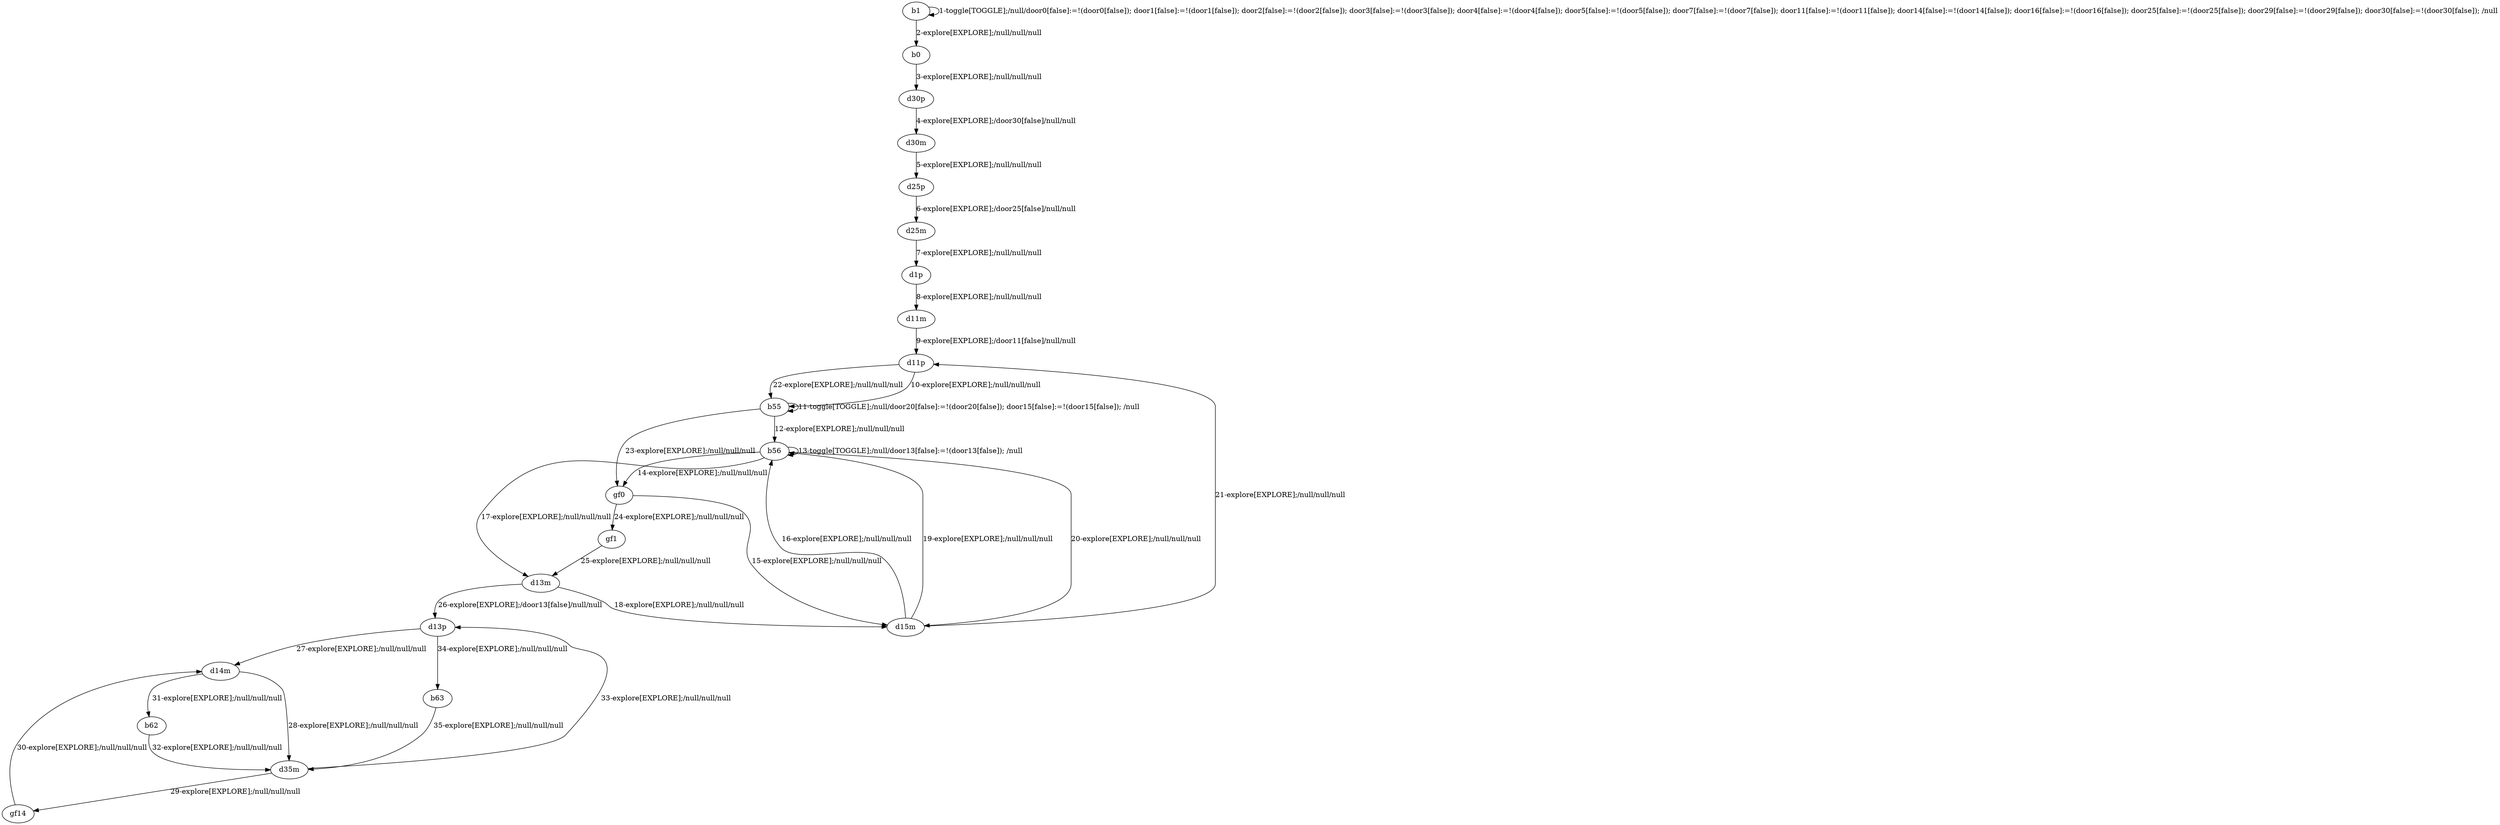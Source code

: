 # Total number of goals covered by this test: 13
# d14m --> d35m
# b63 --> d35m
# d14m --> b62
# d35m --> gf14
# d35m --> d13p
# b55 --> b55
# d15m --> b56
# d13p --> b63
# b56 --> gf0
# b56 --> d15m
# gf14 --> d14m
# gf0 --> d15m
# b62 --> d35m

digraph g {
"b1" -> "b1" [label = "1-toggle[TOGGLE];/null/door0[false]:=!(door0[false]); door1[false]:=!(door1[false]); door2[false]:=!(door2[false]); door3[false]:=!(door3[false]); door4[false]:=!(door4[false]); door5[false]:=!(door5[false]); door7[false]:=!(door7[false]); door11[false]:=!(door11[false]); door14[false]:=!(door14[false]); door16[false]:=!(door16[false]); door25[false]:=!(door25[false]); door29[false]:=!(door29[false]); door30[false]:=!(door30[false]); /null"];
"b1" -> "b0" [label = "2-explore[EXPLORE];/null/null/null"];
"b0" -> "d30p" [label = "3-explore[EXPLORE];/null/null/null"];
"d30p" -> "d30m" [label = "4-explore[EXPLORE];/door30[false]/null/null"];
"d30m" -> "d25p" [label = "5-explore[EXPLORE];/null/null/null"];
"d25p" -> "d25m" [label = "6-explore[EXPLORE];/door25[false]/null/null"];
"d25m" -> "d1p" [label = "7-explore[EXPLORE];/null/null/null"];
"d1p" -> "d11m" [label = "8-explore[EXPLORE];/null/null/null"];
"d11m" -> "d11p" [label = "9-explore[EXPLORE];/door11[false]/null/null"];
"d11p" -> "b55" [label = "10-explore[EXPLORE];/null/null/null"];
"b55" -> "b55" [label = "11-toggle[TOGGLE];/null/door20[false]:=!(door20[false]); door15[false]:=!(door15[false]); /null"];
"b55" -> "b56" [label = "12-explore[EXPLORE];/null/null/null"];
"b56" -> "b56" [label = "13-toggle[TOGGLE];/null/door13[false]:=!(door13[false]); /null"];
"b56" -> "gf0" [label = "14-explore[EXPLORE];/null/null/null"];
"gf0" -> "d15m" [label = "15-explore[EXPLORE];/null/null/null"];
"d15m" -> "b56" [label = "16-explore[EXPLORE];/null/null/null"];
"b56" -> "d13m" [label = "17-explore[EXPLORE];/null/null/null"];
"d13m" -> "d15m" [label = "18-explore[EXPLORE];/null/null/null"];
"d15m" -> "b56" [label = "19-explore[EXPLORE];/null/null/null"];
"b56" -> "d15m" [label = "20-explore[EXPLORE];/null/null/null"];
"d15m" -> "d11p" [label = "21-explore[EXPLORE];/null/null/null"];
"d11p" -> "b55" [label = "22-explore[EXPLORE];/null/null/null"];
"b55" -> "gf0" [label = "23-explore[EXPLORE];/null/null/null"];
"gf0" -> "gf1" [label = "24-explore[EXPLORE];/null/null/null"];
"gf1" -> "d13m" [label = "25-explore[EXPLORE];/null/null/null"];
"d13m" -> "d13p" [label = "26-explore[EXPLORE];/door13[false]/null/null"];
"d13p" -> "d14m" [label = "27-explore[EXPLORE];/null/null/null"];
"d14m" -> "d35m" [label = "28-explore[EXPLORE];/null/null/null"];
"d35m" -> "gf14" [label = "29-explore[EXPLORE];/null/null/null"];
"gf14" -> "d14m" [label = "30-explore[EXPLORE];/null/null/null"];
"d14m" -> "b62" [label = "31-explore[EXPLORE];/null/null/null"];
"b62" -> "d35m" [label = "32-explore[EXPLORE];/null/null/null"];
"d35m" -> "d13p" [label = "33-explore[EXPLORE];/null/null/null"];
"d13p" -> "b63" [label = "34-explore[EXPLORE];/null/null/null"];
"b63" -> "d35m" [label = "35-explore[EXPLORE];/null/null/null"];
}